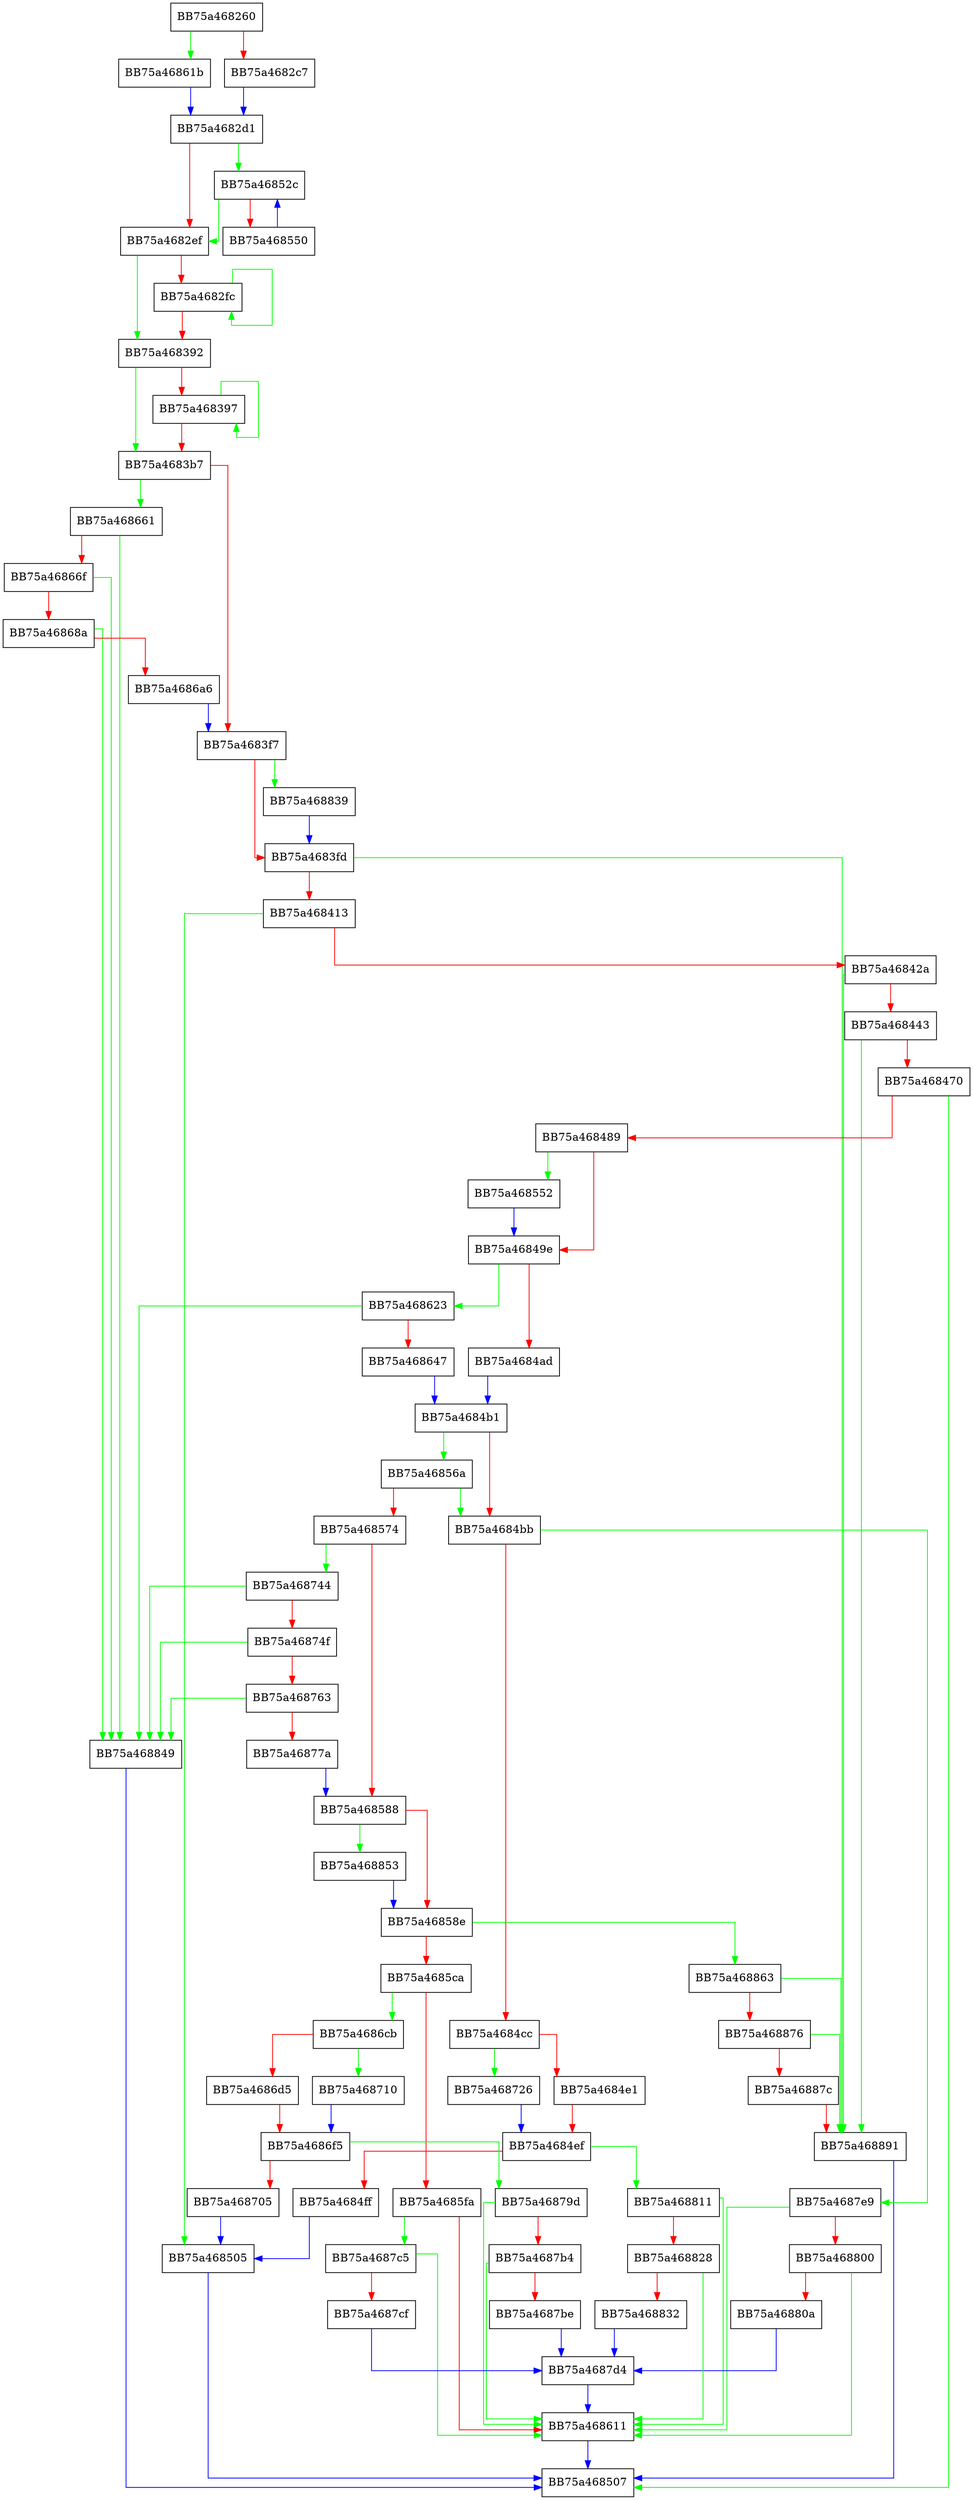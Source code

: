 digraph reg_key_DB_receiver {
  node [shape="box"];
  graph [splines=ortho];
  BB75a468260 -> BB75a46861b [color="green"];
  BB75a468260 -> BB75a4682c7 [color="red"];
  BB75a4682c7 -> BB75a4682d1 [color="blue"];
  BB75a4682d1 -> BB75a46852c [color="green"];
  BB75a4682d1 -> BB75a4682ef [color="red"];
  BB75a4682ef -> BB75a468392 [color="green"];
  BB75a4682ef -> BB75a4682fc [color="red"];
  BB75a4682fc -> BB75a4682fc [color="green"];
  BB75a4682fc -> BB75a468392 [color="red"];
  BB75a468392 -> BB75a4683b7 [color="green"];
  BB75a468392 -> BB75a468397 [color="red"];
  BB75a468397 -> BB75a468397 [color="green"];
  BB75a468397 -> BB75a4683b7 [color="red"];
  BB75a4683b7 -> BB75a468661 [color="green"];
  BB75a4683b7 -> BB75a4683f7 [color="red"];
  BB75a4683f7 -> BB75a468839 [color="green"];
  BB75a4683f7 -> BB75a4683fd [color="red"];
  BB75a4683fd -> BB75a468891 [color="green"];
  BB75a4683fd -> BB75a468413 [color="red"];
  BB75a468413 -> BB75a468505 [color="green"];
  BB75a468413 -> BB75a46842a [color="red"];
  BB75a46842a -> BB75a468891 [color="green"];
  BB75a46842a -> BB75a468443 [color="red"];
  BB75a468443 -> BB75a468891 [color="green"];
  BB75a468443 -> BB75a468470 [color="red"];
  BB75a468470 -> BB75a468507 [color="green"];
  BB75a468470 -> BB75a468489 [color="red"];
  BB75a468489 -> BB75a468552 [color="green"];
  BB75a468489 -> BB75a46849e [color="red"];
  BB75a46849e -> BB75a468623 [color="green"];
  BB75a46849e -> BB75a4684ad [color="red"];
  BB75a4684ad -> BB75a4684b1 [color="blue"];
  BB75a4684b1 -> BB75a46856a [color="green"];
  BB75a4684b1 -> BB75a4684bb [color="red"];
  BB75a4684bb -> BB75a4687e9 [color="green"];
  BB75a4684bb -> BB75a4684cc [color="red"];
  BB75a4684cc -> BB75a468726 [color="green"];
  BB75a4684cc -> BB75a4684e1 [color="red"];
  BB75a4684e1 -> BB75a4684ef [color="red"];
  BB75a4684ef -> BB75a468811 [color="green"];
  BB75a4684ef -> BB75a4684ff [color="red"];
  BB75a4684ff -> BB75a468505 [color="blue"];
  BB75a468505 -> BB75a468507 [color="blue"];
  BB75a46852c -> BB75a4682ef [color="green"];
  BB75a46852c -> BB75a468550 [color="red"];
  BB75a468550 -> BB75a46852c [color="blue"];
  BB75a468552 -> BB75a46849e [color="blue"];
  BB75a46856a -> BB75a4684bb [color="green"];
  BB75a46856a -> BB75a468574 [color="red"];
  BB75a468574 -> BB75a468744 [color="green"];
  BB75a468574 -> BB75a468588 [color="red"];
  BB75a468588 -> BB75a468853 [color="green"];
  BB75a468588 -> BB75a46858e [color="red"];
  BB75a46858e -> BB75a468863 [color="green"];
  BB75a46858e -> BB75a4685ca [color="red"];
  BB75a4685ca -> BB75a4686cb [color="green"];
  BB75a4685ca -> BB75a4685fa [color="red"];
  BB75a4685fa -> BB75a4687c5 [color="green"];
  BB75a4685fa -> BB75a468611 [color="red"];
  BB75a468611 -> BB75a468507 [color="blue"];
  BB75a46861b -> BB75a4682d1 [color="blue"];
  BB75a468623 -> BB75a468849 [color="green"];
  BB75a468623 -> BB75a468647 [color="red"];
  BB75a468647 -> BB75a4684b1 [color="blue"];
  BB75a468661 -> BB75a468849 [color="green"];
  BB75a468661 -> BB75a46866f [color="red"];
  BB75a46866f -> BB75a468849 [color="green"];
  BB75a46866f -> BB75a46868a [color="red"];
  BB75a46868a -> BB75a468849 [color="green"];
  BB75a46868a -> BB75a4686a6 [color="red"];
  BB75a4686a6 -> BB75a4683f7 [color="blue"];
  BB75a4686cb -> BB75a468710 [color="green"];
  BB75a4686cb -> BB75a4686d5 [color="red"];
  BB75a4686d5 -> BB75a4686f5 [color="red"];
  BB75a4686f5 -> BB75a46879d [color="green"];
  BB75a4686f5 -> BB75a468705 [color="red"];
  BB75a468705 -> BB75a468505 [color="blue"];
  BB75a468710 -> BB75a4686f5 [color="blue"];
  BB75a468726 -> BB75a4684ef [color="blue"];
  BB75a468744 -> BB75a468849 [color="green"];
  BB75a468744 -> BB75a46874f [color="red"];
  BB75a46874f -> BB75a468849 [color="green"];
  BB75a46874f -> BB75a468763 [color="red"];
  BB75a468763 -> BB75a468849 [color="green"];
  BB75a468763 -> BB75a46877a [color="red"];
  BB75a46877a -> BB75a468588 [color="blue"];
  BB75a46879d -> BB75a468611 [color="green"];
  BB75a46879d -> BB75a4687b4 [color="red"];
  BB75a4687b4 -> BB75a468611 [color="green"];
  BB75a4687b4 -> BB75a4687be [color="red"];
  BB75a4687be -> BB75a4687d4 [color="blue"];
  BB75a4687c5 -> BB75a468611 [color="green"];
  BB75a4687c5 -> BB75a4687cf [color="red"];
  BB75a4687cf -> BB75a4687d4 [color="blue"];
  BB75a4687d4 -> BB75a468611 [color="blue"];
  BB75a4687e9 -> BB75a468611 [color="green"];
  BB75a4687e9 -> BB75a468800 [color="red"];
  BB75a468800 -> BB75a468611 [color="green"];
  BB75a468800 -> BB75a46880a [color="red"];
  BB75a46880a -> BB75a4687d4 [color="blue"];
  BB75a468811 -> BB75a468611 [color="green"];
  BB75a468811 -> BB75a468828 [color="red"];
  BB75a468828 -> BB75a468611 [color="green"];
  BB75a468828 -> BB75a468832 [color="red"];
  BB75a468832 -> BB75a4687d4 [color="blue"];
  BB75a468839 -> BB75a4683fd [color="blue"];
  BB75a468849 -> BB75a468507 [color="blue"];
  BB75a468853 -> BB75a46858e [color="blue"];
  BB75a468863 -> BB75a468891 [color="green"];
  BB75a468863 -> BB75a468876 [color="red"];
  BB75a468876 -> BB75a468891 [color="green"];
  BB75a468876 -> BB75a46887c [color="red"];
  BB75a46887c -> BB75a468891 [color="red"];
  BB75a468891 -> BB75a468507 [color="blue"];
}